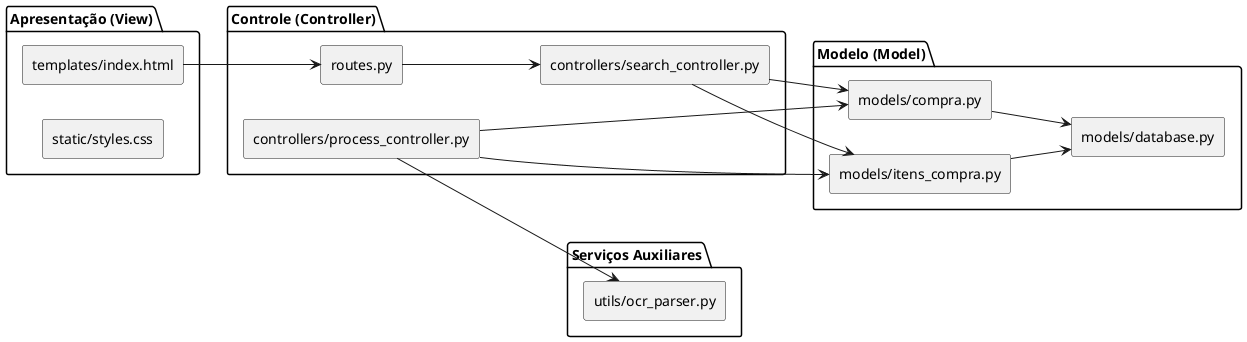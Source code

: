 @startuml diagrama_mvc
skinparam componentStyle rectangle
left to right direction

package "Apresentação (View)" {
  [templates/index.html]
  [static/styles.css]
}

package "Controle (Controller)" {
  [routes.py]
  [controllers/process_controller.py]
  [controllers/search_controller.py]
}

package "Modelo (Model)" {
  [models/database.py]
  [models/compra.py]
  [models/itens_compra.py]
}

package "Serviços Auxiliares" {
  [utils/ocr_parser.py]
}

' Fluxos
[templates/index.html] --> [routes.py] 
[routes.py] --> [controllers/search_controller.py]
[controllers/process_controller.py] --> [utils/ocr_parser.py]
[controllers/process_controller.py] --> [models/compra.py]
[controllers/process_controller.py] --> [models/itens_compra.py]
[controllers/search_controller.py] --> [models/compra.py]
[controllers/search_controller.py] --> [models/itens_compra.py]
[models/compra.py] --> [models/database.py]
[models/itens_compra.py] --> [models/database.py]
@enduml

